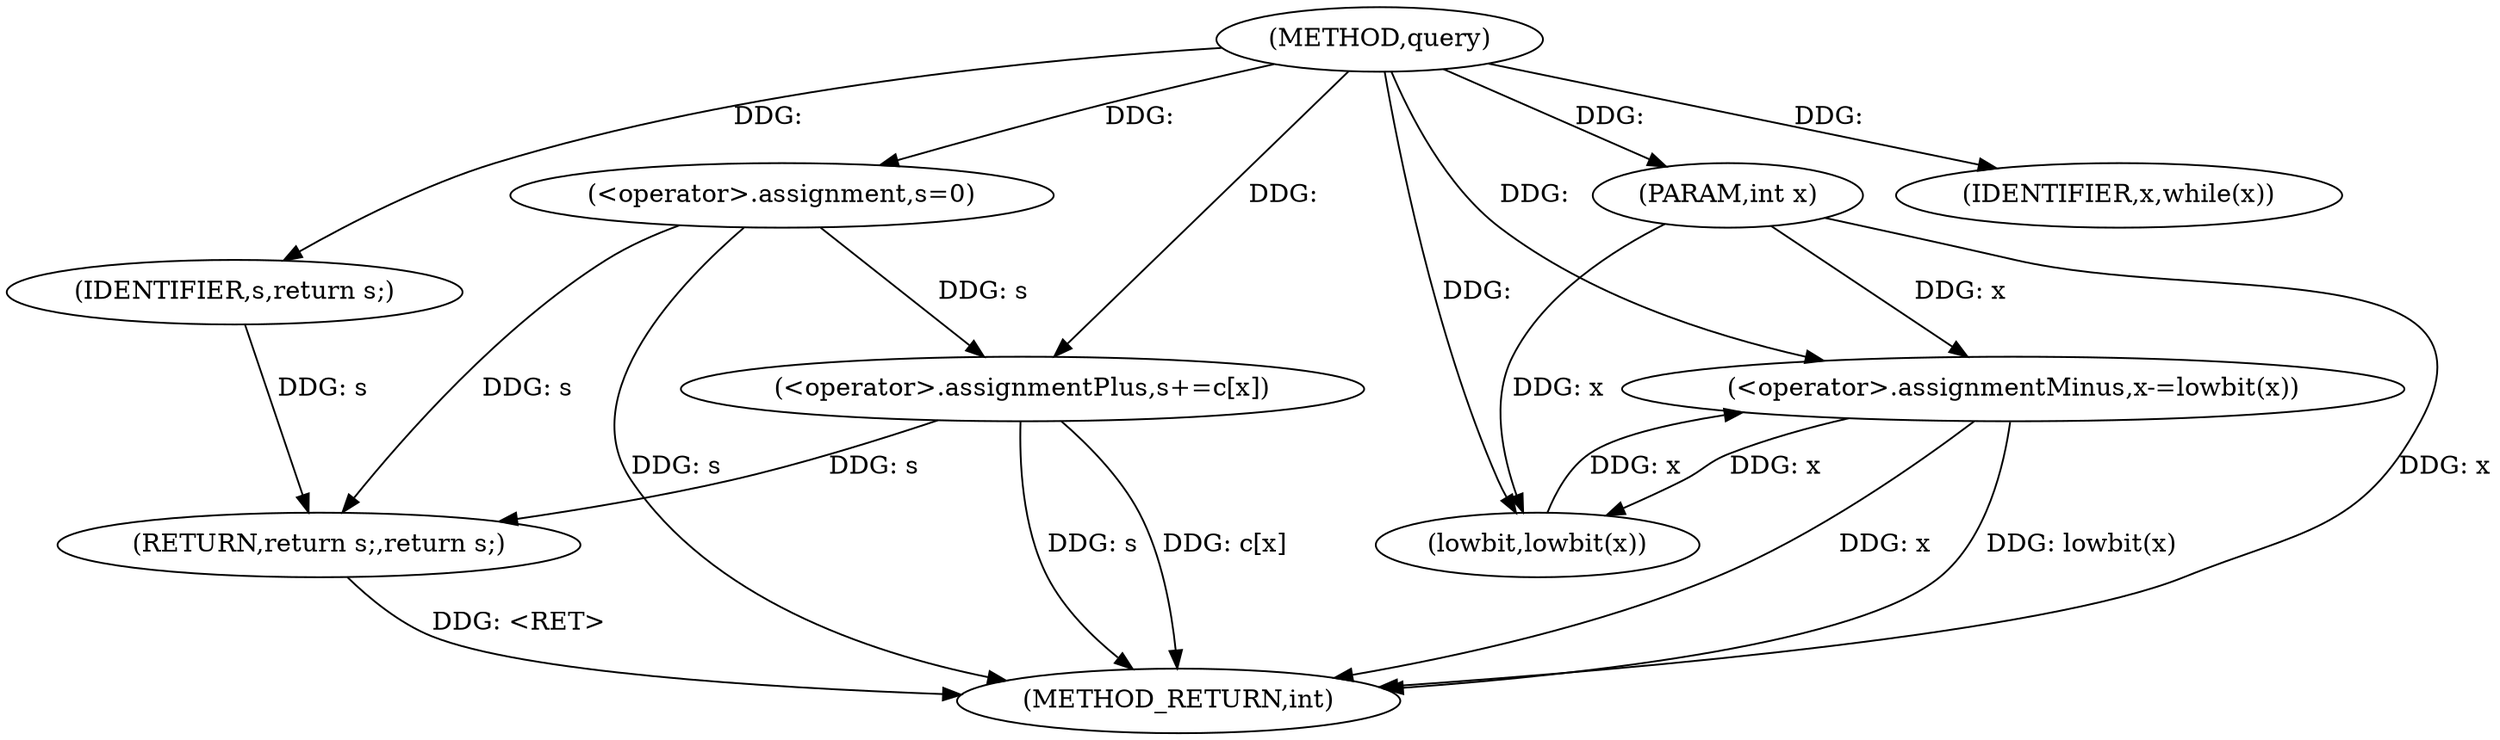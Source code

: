 digraph "query" {  
"1000434" [label = "(METHOD,query)" ]
"1000455" [label = "(METHOD_RETURN,int)" ]
"1000435" [label = "(PARAM,int x)" ]
"1000438" [label = "(<operator>.assignment,s=0)" ]
"1000453" [label = "(RETURN,return s;,return s;)" ]
"1000442" [label = "(IDENTIFIER,x,while(x))" ]
"1000454" [label = "(IDENTIFIER,s,return s;)" ]
"1000444" [label = "(<operator>.assignmentPlus,s+=c[x])" ]
"1000449" [label = "(<operator>.assignmentMinus,x-=lowbit(x))" ]
"1000451" [label = "(lowbit,lowbit(x))" ]
  "1000435" -> "1000455"  [ label = "DDG: x"] 
  "1000438" -> "1000455"  [ label = "DDG: s"] 
  "1000444" -> "1000455"  [ label = "DDG: s"] 
  "1000444" -> "1000455"  [ label = "DDG: c[x]"] 
  "1000449" -> "1000455"  [ label = "DDG: x"] 
  "1000449" -> "1000455"  [ label = "DDG: lowbit(x)"] 
  "1000453" -> "1000455"  [ label = "DDG: <RET>"] 
  "1000434" -> "1000435"  [ label = "DDG: "] 
  "1000434" -> "1000438"  [ label = "DDG: "] 
  "1000454" -> "1000453"  [ label = "DDG: s"] 
  "1000438" -> "1000453"  [ label = "DDG: s"] 
  "1000444" -> "1000453"  [ label = "DDG: s"] 
  "1000434" -> "1000442"  [ label = "DDG: "] 
  "1000434" -> "1000454"  [ label = "DDG: "] 
  "1000451" -> "1000449"  [ label = "DDG: x"] 
  "1000438" -> "1000444"  [ label = "DDG: s"] 
  "1000434" -> "1000444"  [ label = "DDG: "] 
  "1000435" -> "1000449"  [ label = "DDG: x"] 
  "1000434" -> "1000449"  [ label = "DDG: "] 
  "1000449" -> "1000451"  [ label = "DDG: x"] 
  "1000435" -> "1000451"  [ label = "DDG: x"] 
  "1000434" -> "1000451"  [ label = "DDG: "] 
}
